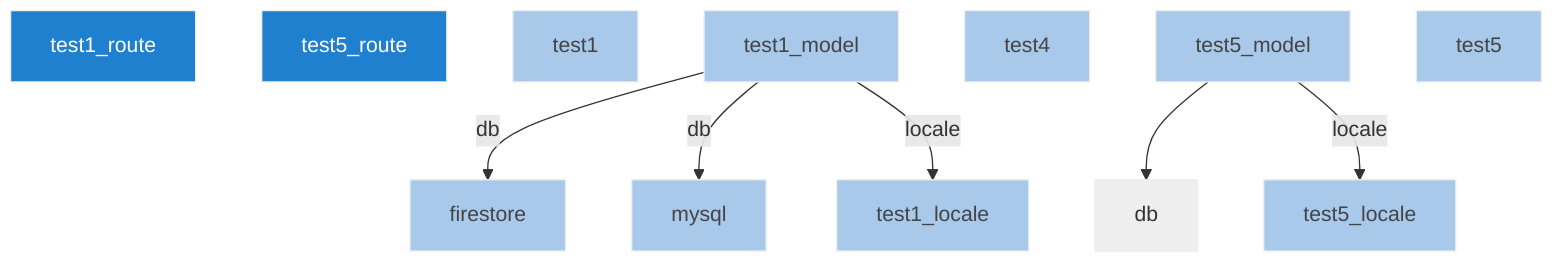 graph TD;
    classDef node fill:#eee,stroke:#eee,color:#333
    classDef route fill:#2080D0,stroke:#eee,color:#fff
    classDef nod fill:#C080C0,stroke:#eee,color:#fff
    classDef service fill:#A9C9EB,stroke:#eee,color:#444
    test1_route:::route
    test5_route:::route
    test1:::service
    test1_locale:::service
    firestore:::service
    test1_model:::service
    test1_model -- db -->firestore;
    test1_model -- db -->mysql;
    test1_model -- locale -->test1_locale;
    mysql:::service
    test4:::service
    test5_locale:::service
    test5_model:::service
    test5_model --> db;
    test5_model -- locale -->test5_locale;
    test5:::service